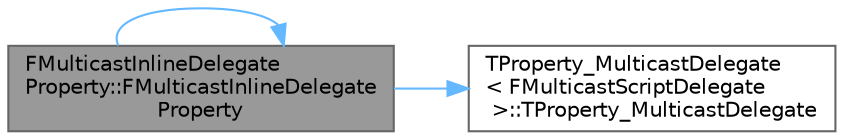 digraph "FMulticastInlineDelegateProperty::FMulticastInlineDelegateProperty"
{
 // INTERACTIVE_SVG=YES
 // LATEX_PDF_SIZE
  bgcolor="transparent";
  edge [fontname=Helvetica,fontsize=10,labelfontname=Helvetica,labelfontsize=10];
  node [fontname=Helvetica,fontsize=10,shape=box,height=0.2,width=0.4];
  rankdir="LR";
  Node1 [id="Node000001",label="FMulticastInlineDelegate\lProperty::FMulticastInlineDelegate\lProperty",height=0.2,width=0.4,color="gray40", fillcolor="grey60", style="filled", fontcolor="black",tooltip="Constructor used for constructing compiled in properties."];
  Node1 -> Node1 [id="edge1_Node000001_Node000001",color="steelblue1",style="solid",tooltip=" "];
  Node1 -> Node2 [id="edge2_Node000001_Node000002",color="steelblue1",style="solid",tooltip=" "];
  Node2 [id="Node000002",label="TProperty_MulticastDelegate\l\< FMulticastScriptDelegate\l \>::TProperty_MulticastDelegate",height=0.2,width=0.4,color="grey40", fillcolor="white", style="filled",URL="$dd/dce/classTProperty__MulticastDelegate.html#a59605c0af2c3484bbec212c5571cdc00",tooltip=" "];
}
